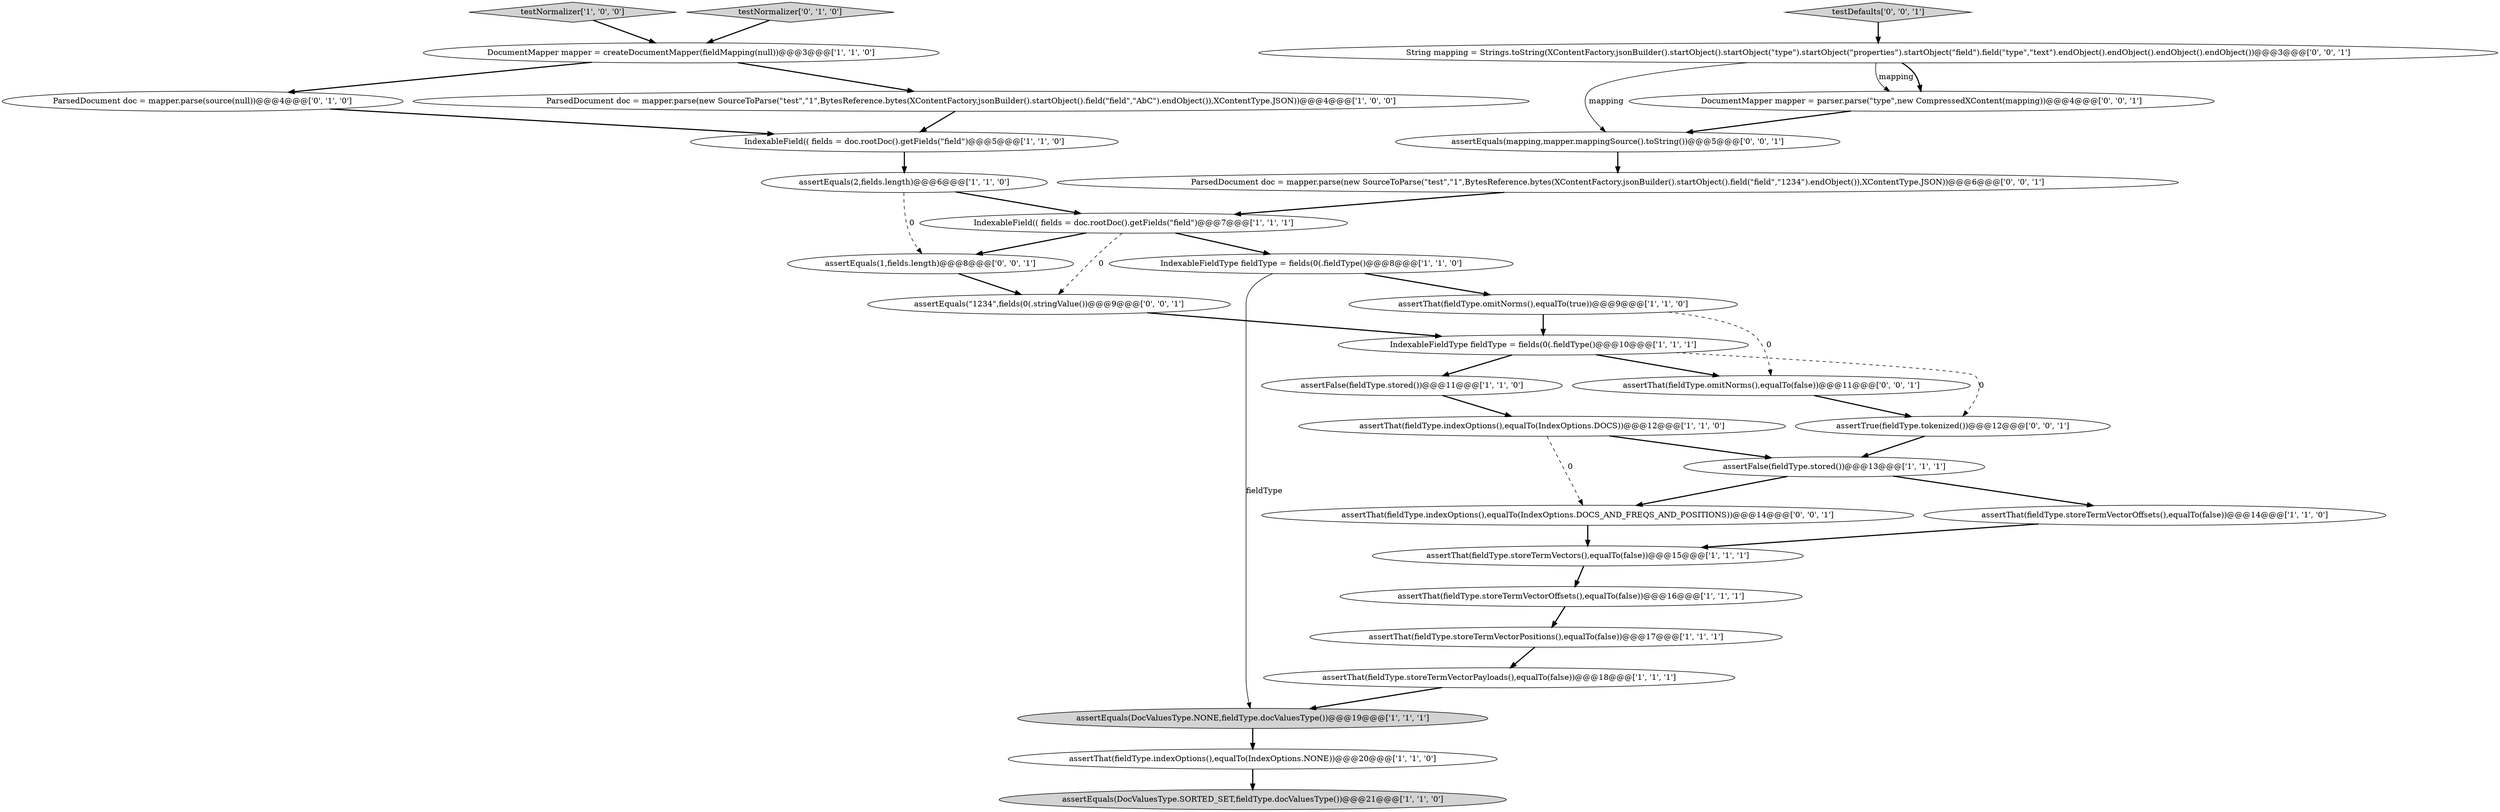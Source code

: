 digraph {
21 [style = filled, label = "ParsedDocument doc = mapper.parse(source(null))@@@4@@@['0', '1', '0']", fillcolor = white, shape = ellipse image = "AAA0AAABBB2BBB"];
1 [style = filled, label = "assertThat(fieldType.storeTermVectorOffsets(),equalTo(false))@@@14@@@['1', '1', '0']", fillcolor = white, shape = ellipse image = "AAA0AAABBB1BBB"];
5 [style = filled, label = "assertThat(fieldType.storeTermVectorPayloads(),equalTo(false))@@@18@@@['1', '1', '1']", fillcolor = white, shape = ellipse image = "AAA0AAABBB1BBB"];
8 [style = filled, label = "IndexableFieldType fieldType = fields(0(.fieldType()@@@8@@@['1', '1', '0']", fillcolor = white, shape = ellipse image = "AAA0AAABBB1BBB"];
7 [style = filled, label = "IndexableField(( fields = doc.rootDoc().getFields(\"field\")@@@5@@@['1', '1', '0']", fillcolor = white, shape = ellipse image = "AAA0AAABBB1BBB"];
16 [style = filled, label = "ParsedDocument doc = mapper.parse(new SourceToParse(\"test\",\"1\",BytesReference.bytes(XContentFactory.jsonBuilder().startObject().field(\"field\",\"AbC\").endObject()),XContentType.JSON))@@@4@@@['1', '0', '0']", fillcolor = white, shape = ellipse image = "AAA0AAABBB1BBB"];
29 [style = filled, label = "ParsedDocument doc = mapper.parse(new SourceToParse(\"test\",\"1\",BytesReference.bytes(XContentFactory.jsonBuilder().startObject().field(\"field\",\"1234\").endObject()),XContentType.JSON))@@@6@@@['0', '0', '1']", fillcolor = white, shape = ellipse image = "AAA0AAABBB3BBB"];
14 [style = filled, label = "assertThat(fieldType.storeTermVectorOffsets(),equalTo(false))@@@16@@@['1', '1', '1']", fillcolor = white, shape = ellipse image = "AAA0AAABBB1BBB"];
13 [style = filled, label = "assertThat(fieldType.indexOptions(),equalTo(IndexOptions.NONE))@@@20@@@['1', '1', '0']", fillcolor = white, shape = ellipse image = "AAA0AAABBB1BBB"];
4 [style = filled, label = "IndexableFieldType fieldType = fields(0(.fieldType()@@@10@@@['1', '1', '1']", fillcolor = white, shape = ellipse image = "AAA0AAABBB1BBB"];
6 [style = filled, label = "assertThat(fieldType.storeTermVectors(),equalTo(false))@@@15@@@['1', '1', '1']", fillcolor = white, shape = ellipse image = "AAA0AAABBB1BBB"];
28 [style = filled, label = "DocumentMapper mapper = parser.parse(\"type\",new CompressedXContent(mapping))@@@4@@@['0', '0', '1']", fillcolor = white, shape = ellipse image = "AAA0AAABBB3BBB"];
10 [style = filled, label = "assertEquals(DocValuesType.SORTED_SET,fieldType.docValuesType())@@@21@@@['1', '1', '0']", fillcolor = lightgray, shape = ellipse image = "AAA0AAABBB1BBB"];
19 [style = filled, label = "assertEquals(2,fields.length)@@@6@@@['1', '1', '0']", fillcolor = white, shape = ellipse image = "AAA0AAABBB1BBB"];
25 [style = filled, label = "assertEquals(1,fields.length)@@@8@@@['0', '0', '1']", fillcolor = white, shape = ellipse image = "AAA0AAABBB3BBB"];
26 [style = filled, label = "assertThat(fieldType.omitNorms(),equalTo(false))@@@11@@@['0', '0', '1']", fillcolor = white, shape = ellipse image = "AAA0AAABBB3BBB"];
3 [style = filled, label = "assertEquals(DocValuesType.NONE,fieldType.docValuesType())@@@19@@@['1', '1', '1']", fillcolor = lightgray, shape = ellipse image = "AAA0AAABBB1BBB"];
15 [style = filled, label = "testNormalizer['1', '0', '0']", fillcolor = lightgray, shape = diamond image = "AAA0AAABBB1BBB"];
17 [style = filled, label = "DocumentMapper mapper = createDocumentMapper(fieldMapping(null))@@@3@@@['1', '1', '0']", fillcolor = white, shape = ellipse image = "AAA0AAABBB1BBB"];
20 [style = filled, label = "testNormalizer['0', '1', '0']", fillcolor = lightgray, shape = diamond image = "AAA0AAABBB2BBB"];
30 [style = filled, label = "assertTrue(fieldType.tokenized())@@@12@@@['0', '0', '1']", fillcolor = white, shape = ellipse image = "AAA0AAABBB3BBB"];
24 [style = filled, label = "assertThat(fieldType.indexOptions(),equalTo(IndexOptions.DOCS_AND_FREQS_AND_POSITIONS))@@@14@@@['0', '0', '1']", fillcolor = white, shape = ellipse image = "AAA0AAABBB3BBB"];
31 [style = filled, label = "testDefaults['0', '0', '1']", fillcolor = lightgray, shape = diamond image = "AAA0AAABBB3BBB"];
2 [style = filled, label = "assertThat(fieldType.storeTermVectorPositions(),equalTo(false))@@@17@@@['1', '1', '1']", fillcolor = white, shape = ellipse image = "AAA0AAABBB1BBB"];
9 [style = filled, label = "assertThat(fieldType.indexOptions(),equalTo(IndexOptions.DOCS))@@@12@@@['1', '1', '0']", fillcolor = white, shape = ellipse image = "AAA0AAABBB1BBB"];
0 [style = filled, label = "assertFalse(fieldType.stored())@@@13@@@['1', '1', '1']", fillcolor = white, shape = ellipse image = "AAA0AAABBB1BBB"];
12 [style = filled, label = "IndexableField(( fields = doc.rootDoc().getFields(\"field\")@@@7@@@['1', '1', '1']", fillcolor = white, shape = ellipse image = "AAA0AAABBB1BBB"];
11 [style = filled, label = "assertThat(fieldType.omitNorms(),equalTo(true))@@@9@@@['1', '1', '0']", fillcolor = white, shape = ellipse image = "AAA0AAABBB1BBB"];
22 [style = filled, label = "assertEquals(\"1234\",fields(0(.stringValue())@@@9@@@['0', '0', '1']", fillcolor = white, shape = ellipse image = "AAA0AAABBB3BBB"];
27 [style = filled, label = "assertEquals(mapping,mapper.mappingSource().toString())@@@5@@@['0', '0', '1']", fillcolor = white, shape = ellipse image = "AAA0AAABBB3BBB"];
23 [style = filled, label = "String mapping = Strings.toString(XContentFactory.jsonBuilder().startObject().startObject(\"type\").startObject(\"properties\").startObject(\"field\").field(\"type\",\"text\").endObject().endObject().endObject().endObject())@@@3@@@['0', '0', '1']", fillcolor = white, shape = ellipse image = "AAA0AAABBB3BBB"];
18 [style = filled, label = "assertFalse(fieldType.stored())@@@11@@@['1', '1', '0']", fillcolor = white, shape = ellipse image = "AAA0AAABBB1BBB"];
23->28 [style = solid, label="mapping"];
12->25 [style = bold, label=""];
19->25 [style = dashed, label="0"];
11->4 [style = bold, label=""];
23->27 [style = solid, label="mapping"];
11->26 [style = dashed, label="0"];
4->26 [style = bold, label=""];
17->21 [style = bold, label=""];
2->5 [style = bold, label=""];
9->0 [style = bold, label=""];
1->6 [style = bold, label=""];
3->13 [style = bold, label=""];
0->1 [style = bold, label=""];
4->30 [style = dashed, label="0"];
8->3 [style = solid, label="fieldType"];
0->24 [style = bold, label=""];
27->29 [style = bold, label=""];
28->27 [style = bold, label=""];
8->11 [style = bold, label=""];
18->9 [style = bold, label=""];
6->14 [style = bold, label=""];
22->4 [style = bold, label=""];
30->0 [style = bold, label=""];
21->7 [style = bold, label=""];
14->2 [style = bold, label=""];
20->17 [style = bold, label=""];
16->7 [style = bold, label=""];
29->12 [style = bold, label=""];
23->28 [style = bold, label=""];
5->3 [style = bold, label=""];
7->19 [style = bold, label=""];
24->6 [style = bold, label=""];
13->10 [style = bold, label=""];
26->30 [style = bold, label=""];
17->16 [style = bold, label=""];
19->12 [style = bold, label=""];
12->8 [style = bold, label=""];
25->22 [style = bold, label=""];
12->22 [style = dashed, label="0"];
9->24 [style = dashed, label="0"];
31->23 [style = bold, label=""];
4->18 [style = bold, label=""];
15->17 [style = bold, label=""];
}
